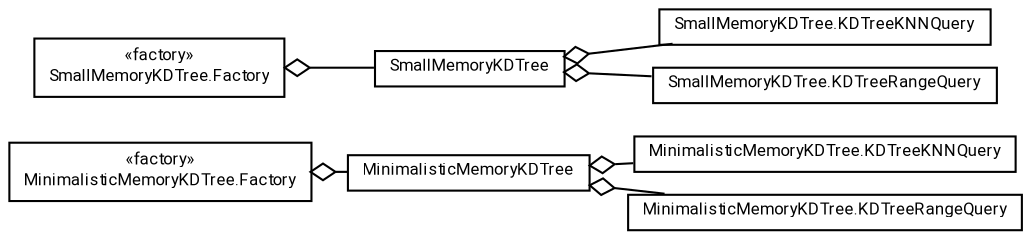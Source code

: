 #!/usr/local/bin/dot
#
# Class diagram 
# Generated by UMLGraph version R5_7_2-60-g0e99a6 (http://www.spinellis.gr/umlgraph/)
#

digraph G {
	graph [fontnames="svg"]
	edge [fontname="Roboto",fontsize=7,labelfontname="Roboto",labelfontsize=7,color="black"];
	node [fontname="Roboto",fontcolor="black",fontsize=8,shape=plaintext,margin=0,width=0,height=0];
	nodesep=0.15;
	ranksep=0.25;
	rankdir=LR;
	// de.lmu.ifi.dbs.elki.index.tree.spatial.kd.MinimalisticMemoryKDTree<O extends de.lmu.ifi.dbs.elki.data.NumberVector>
	c709154 [label=<<table title="de.lmu.ifi.dbs.elki.index.tree.spatial.kd.MinimalisticMemoryKDTree" border="0" cellborder="1" cellspacing="0" cellpadding="2" href="MinimalisticMemoryKDTree.html" target="_parent">
		<tr><td><table border="0" cellspacing="0" cellpadding="1">
		<tr><td align="center" balign="center"> <font face="Roboto">MinimalisticMemoryKDTree</font> </td></tr>
		</table></td></tr>
		</table>>, URL="MinimalisticMemoryKDTree.html"];
	// de.lmu.ifi.dbs.elki.index.tree.spatial.kd.MinimalisticMemoryKDTree<O extends de.lmu.ifi.dbs.elki.data.NumberVector>.KDTreeKNNQuery
	c709156 [label=<<table title="de.lmu.ifi.dbs.elki.index.tree.spatial.kd.MinimalisticMemoryKDTree.KDTreeKNNQuery" border="0" cellborder="1" cellspacing="0" cellpadding="2" href="MinimalisticMemoryKDTree.KDTreeKNNQuery.html" target="_parent">
		<tr><td><table border="0" cellspacing="0" cellpadding="1">
		<tr><td align="center" balign="center"> <font face="Roboto">MinimalisticMemoryKDTree.KDTreeKNNQuery</font> </td></tr>
		</table></td></tr>
		</table>>, URL="MinimalisticMemoryKDTree.KDTreeKNNQuery.html"];
	// de.lmu.ifi.dbs.elki.index.tree.spatial.kd.MinimalisticMemoryKDTree<O extends de.lmu.ifi.dbs.elki.data.NumberVector>.KDTreeRangeQuery
	c709157 [label=<<table title="de.lmu.ifi.dbs.elki.index.tree.spatial.kd.MinimalisticMemoryKDTree.KDTreeRangeQuery" border="0" cellborder="1" cellspacing="0" cellpadding="2" href="MinimalisticMemoryKDTree.KDTreeRangeQuery.html" target="_parent">
		<tr><td><table border="0" cellspacing="0" cellpadding="1">
		<tr><td align="center" balign="center"> <font face="Roboto">MinimalisticMemoryKDTree.KDTreeRangeQuery</font> </td></tr>
		</table></td></tr>
		</table>>, URL="MinimalisticMemoryKDTree.KDTreeRangeQuery.html"];
	// de.lmu.ifi.dbs.elki.index.tree.spatial.kd.MinimalisticMemoryKDTree.Factory<O extends de.lmu.ifi.dbs.elki.data.NumberVector>
	c709158 [label=<<table title="de.lmu.ifi.dbs.elki.index.tree.spatial.kd.MinimalisticMemoryKDTree.Factory" border="0" cellborder="1" cellspacing="0" cellpadding="2" href="MinimalisticMemoryKDTree.Factory.html" target="_parent">
		<tr><td><table border="0" cellspacing="0" cellpadding="1">
		<tr><td align="center" balign="center"> &#171;factory&#187; </td></tr>
		<tr><td align="center" balign="center"> <font face="Roboto">MinimalisticMemoryKDTree.Factory</font> </td></tr>
		</table></td></tr>
		</table>>, URL="MinimalisticMemoryKDTree.Factory.html"];
	// de.lmu.ifi.dbs.elki.index.tree.spatial.kd.SmallMemoryKDTree<O extends de.lmu.ifi.dbs.elki.data.NumberVector>
	c709160 [label=<<table title="de.lmu.ifi.dbs.elki.index.tree.spatial.kd.SmallMemoryKDTree" border="0" cellborder="1" cellspacing="0" cellpadding="2" href="SmallMemoryKDTree.html" target="_parent">
		<tr><td><table border="0" cellspacing="0" cellpadding="1">
		<tr><td align="center" balign="center"> <font face="Roboto">SmallMemoryKDTree</font> </td></tr>
		</table></td></tr>
		</table>>, URL="SmallMemoryKDTree.html"];
	// de.lmu.ifi.dbs.elki.index.tree.spatial.kd.SmallMemoryKDTree<O extends de.lmu.ifi.dbs.elki.data.NumberVector>.KDTreeKNNQuery
	c709161 [label=<<table title="de.lmu.ifi.dbs.elki.index.tree.spatial.kd.SmallMemoryKDTree.KDTreeKNNQuery" border="0" cellborder="1" cellspacing="0" cellpadding="2" href="SmallMemoryKDTree.KDTreeKNNQuery.html" target="_parent">
		<tr><td><table border="0" cellspacing="0" cellpadding="1">
		<tr><td align="center" balign="center"> <font face="Roboto">SmallMemoryKDTree.KDTreeKNNQuery</font> </td></tr>
		</table></td></tr>
		</table>>, URL="SmallMemoryKDTree.KDTreeKNNQuery.html"];
	// de.lmu.ifi.dbs.elki.index.tree.spatial.kd.SmallMemoryKDTree<O extends de.lmu.ifi.dbs.elki.data.NumberVector>.KDTreeRangeQuery
	c709162 [label=<<table title="de.lmu.ifi.dbs.elki.index.tree.spatial.kd.SmallMemoryKDTree.KDTreeRangeQuery" border="0" cellborder="1" cellspacing="0" cellpadding="2" href="SmallMemoryKDTree.KDTreeRangeQuery.html" target="_parent">
		<tr><td><table border="0" cellspacing="0" cellpadding="1">
		<tr><td align="center" balign="center"> <font face="Roboto">SmallMemoryKDTree.KDTreeRangeQuery</font> </td></tr>
		</table></td></tr>
		</table>>, URL="SmallMemoryKDTree.KDTreeRangeQuery.html"];
	// de.lmu.ifi.dbs.elki.index.tree.spatial.kd.SmallMemoryKDTree.Factory<O extends de.lmu.ifi.dbs.elki.data.NumberVector>
	c709163 [label=<<table title="de.lmu.ifi.dbs.elki.index.tree.spatial.kd.SmallMemoryKDTree.Factory" border="0" cellborder="1" cellspacing="0" cellpadding="2" href="SmallMemoryKDTree.Factory.html" target="_parent">
		<tr><td><table border="0" cellspacing="0" cellpadding="1">
		<tr><td align="center" balign="center"> &#171;factory&#187; </td></tr>
		<tr><td align="center" balign="center"> <font face="Roboto">SmallMemoryKDTree.Factory</font> </td></tr>
		</table></td></tr>
		</table>>, URL="SmallMemoryKDTree.Factory.html"];
	// de.lmu.ifi.dbs.elki.index.tree.spatial.kd.MinimalisticMemoryKDTree<O extends de.lmu.ifi.dbs.elki.data.NumberVector> has de.lmu.ifi.dbs.elki.index.tree.spatial.kd.MinimalisticMemoryKDTree<O extends de.lmu.ifi.dbs.elki.data.NumberVector>.KDTreeKNNQuery
	c709154 -> c709156 [arrowhead=none,arrowtail=ediamond,dir=back,weight=4];
	// de.lmu.ifi.dbs.elki.index.tree.spatial.kd.MinimalisticMemoryKDTree<O extends de.lmu.ifi.dbs.elki.data.NumberVector> has de.lmu.ifi.dbs.elki.index.tree.spatial.kd.MinimalisticMemoryKDTree<O extends de.lmu.ifi.dbs.elki.data.NumberVector>.KDTreeRangeQuery
	c709154 -> c709157 [arrowhead=none,arrowtail=ediamond,dir=back,weight=4];
	// de.lmu.ifi.dbs.elki.index.tree.spatial.kd.MinimalisticMemoryKDTree.Factory<O extends de.lmu.ifi.dbs.elki.data.NumberVector> has de.lmu.ifi.dbs.elki.index.tree.spatial.kd.MinimalisticMemoryKDTree<O extends de.lmu.ifi.dbs.elki.data.NumberVector>
	c709158 -> c709154 [arrowhead=none,arrowtail=ediamond,dir=back,weight=4];
	// de.lmu.ifi.dbs.elki.index.tree.spatial.kd.SmallMemoryKDTree<O extends de.lmu.ifi.dbs.elki.data.NumberVector> has de.lmu.ifi.dbs.elki.index.tree.spatial.kd.SmallMemoryKDTree<O extends de.lmu.ifi.dbs.elki.data.NumberVector>.KDTreeKNNQuery
	c709160 -> c709161 [arrowhead=none,arrowtail=ediamond,dir=back,weight=4];
	// de.lmu.ifi.dbs.elki.index.tree.spatial.kd.SmallMemoryKDTree<O extends de.lmu.ifi.dbs.elki.data.NumberVector> has de.lmu.ifi.dbs.elki.index.tree.spatial.kd.SmallMemoryKDTree<O extends de.lmu.ifi.dbs.elki.data.NumberVector>.KDTreeRangeQuery
	c709160 -> c709162 [arrowhead=none,arrowtail=ediamond,dir=back,weight=4];
	// de.lmu.ifi.dbs.elki.index.tree.spatial.kd.SmallMemoryKDTree.Factory<O extends de.lmu.ifi.dbs.elki.data.NumberVector> has de.lmu.ifi.dbs.elki.index.tree.spatial.kd.SmallMemoryKDTree<O extends de.lmu.ifi.dbs.elki.data.NumberVector>
	c709163 -> c709160 [arrowhead=none,arrowtail=ediamond,dir=back,weight=4];
}

